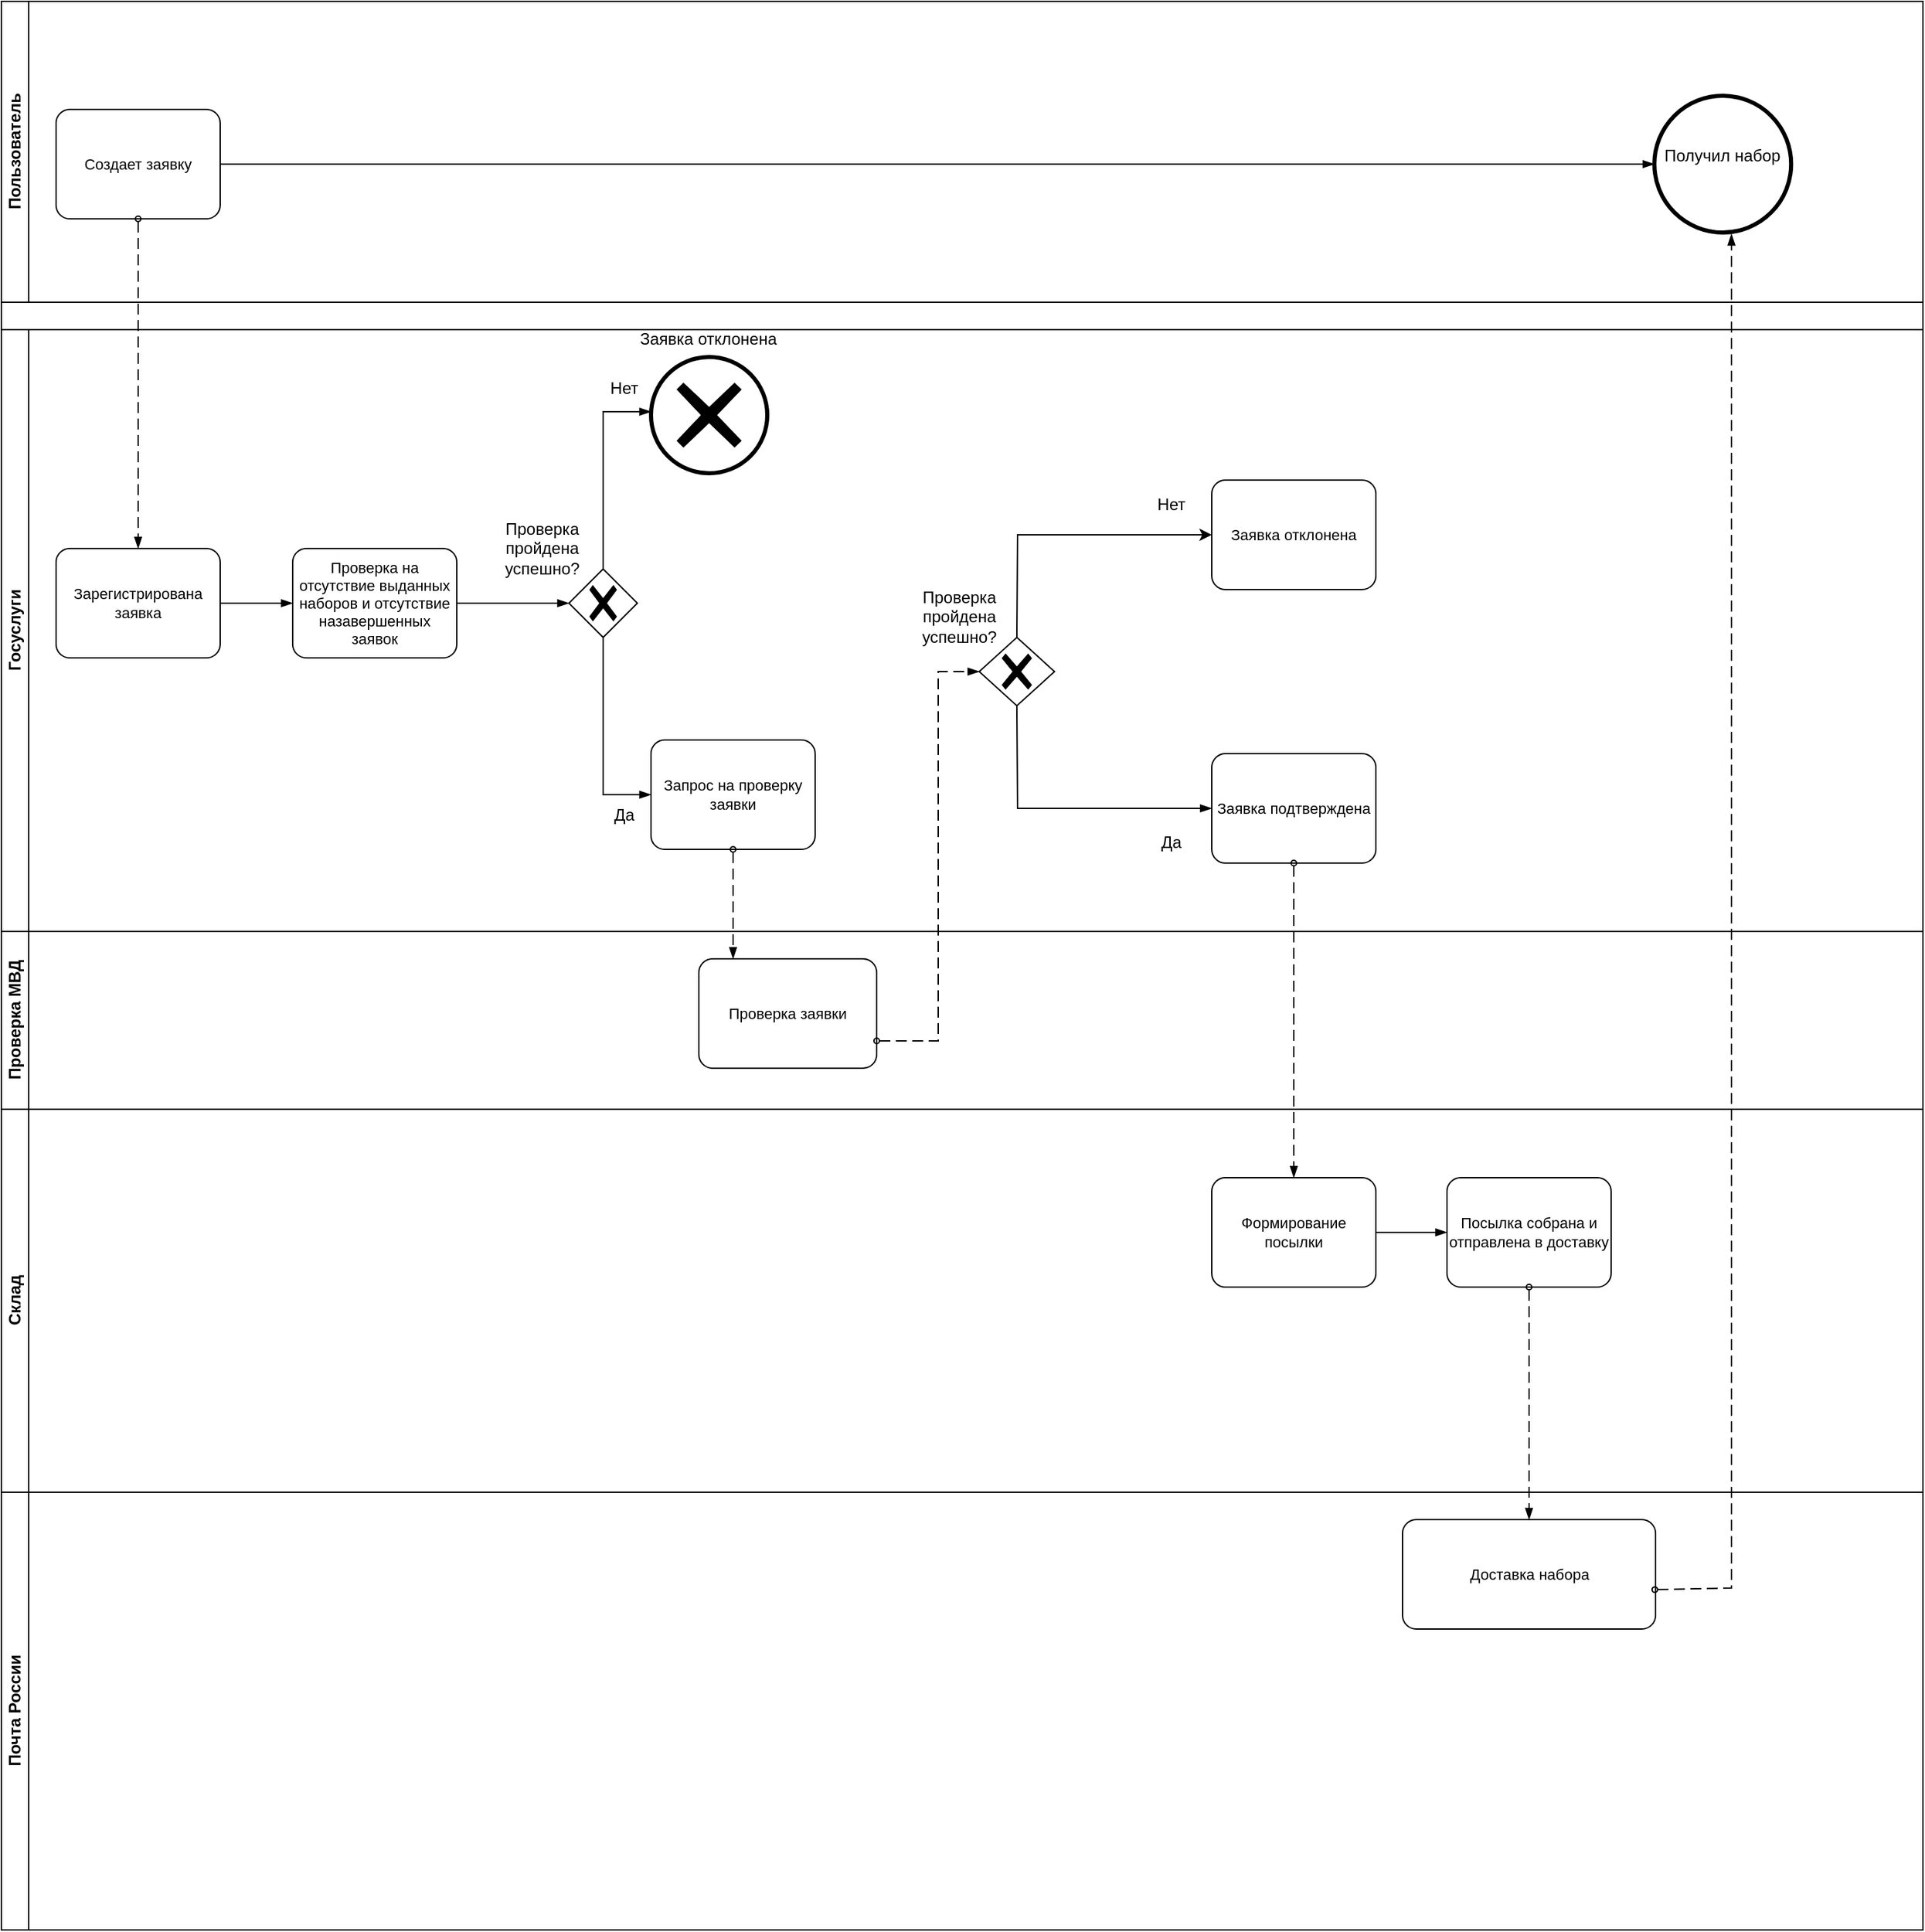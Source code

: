 <mxfile version="24.7.17">
  <diagram id="326YfQ6A8uz0iwaCt7I8" name="BPMN ">
    <mxGraphModel dx="1036" dy="1783" grid="1" gridSize="10" guides="1" tooltips="1" connect="1" arrows="1" fold="1" page="1" pageScale="1" pageWidth="827" pageHeight="1169" math="0" shadow="0">
      <root>
        <mxCell id="0" />
        <mxCell id="1" parent="0" />
        <mxCell id="U2e4l5wQemaMT4tLWJ_u-86" value="" style="swimlane;html=1;childLayout=stackLayout;resizeParent=1;resizeParentMax=0;horizontal=1;startSize=20;horizontalStack=0;" parent="1" vertex="1">
          <mxGeometry x="35" y="-820" width="1405" height="460" as="geometry" />
        </mxCell>
        <mxCell id="U2e4l5wQemaMT4tLWJ_u-87" value="Госуслуги" style="swimlane;html=1;startSize=20;horizontal=0;" parent="U2e4l5wQemaMT4tLWJ_u-86" vertex="1">
          <mxGeometry y="20" width="1405" height="440" as="geometry" />
        </mxCell>
        <mxCell id="U2e4l5wQemaMT4tLWJ_u-91" value="Зарегистрирована&#xa;заявка" style="points=[[0.25,0,0],[0.5,0,0],[0.75,0,0],[1,0.25,0],[1,0.5,0],[1,0.75,0],[0.75,1,0],[0.5,1,0],[0.25,1,0],[0,0.75,0],[0,0.5,0],[0,0.25,0]];shape=mxgraph.bpmn.task;whiteSpace=wrap;rectStyle=rounded;size=10;taskMarker=abstract;fontSize=11;" parent="U2e4l5wQemaMT4tLWJ_u-87" vertex="1">
          <mxGeometry x="40" y="160" width="120" height="80" as="geometry" />
        </mxCell>
        <mxCell id="XAbEL5N_eAQft0Cdkliy-7" value="Запрос на проверку заявки" style="points=[[0.25,0,0],[0.5,0,0],[0.75,0,0],[1,0.25,0],[1,0.5,0],[1,0.75,0],[0.75,1,0],[0.5,1,0],[0.25,1,0],[0,0.75,0],[0,0.5,0],[0,0.25,0]];shape=mxgraph.bpmn.task;whiteSpace=wrap;rectStyle=rounded;size=10;taskMarker=abstract;fontSize=11;" parent="U2e4l5wQemaMT4tLWJ_u-87" vertex="1">
          <mxGeometry x="475" y="300" width="120" height="80" as="geometry" />
        </mxCell>
        <mxCell id="XAbEL5N_eAQft0Cdkliy-8" value="Проверка на отсутствие выданных наборов и отсутствие назавершенных заявок" style="points=[[0.25,0,0],[0.5,0,0],[0.75,0,0],[1,0.25,0],[1,0.5,0],[1,0.75,0],[0.75,1,0],[0.5,1,0],[0.25,1,0],[0,0.75,0],[0,0.5,0],[0,0.25,0]];shape=mxgraph.bpmn.task;whiteSpace=wrap;rectStyle=rounded;size=10;taskMarker=abstract;fontSize=11;" parent="U2e4l5wQemaMT4tLWJ_u-87" vertex="1">
          <mxGeometry x="213" y="160" width="120" height="80" as="geometry" />
        </mxCell>
        <mxCell id="XAbEL5N_eAQft0Cdkliy-10" value="" style="edgeStyle=elbowEdgeStyle;fontSize=12;html=1;endArrow=blockThin;endFill=1;rounded=0;exitX=1;exitY=0.5;exitDx=0;exitDy=0;exitPerimeter=0;entryX=0;entryY=0.5;entryDx=0;entryDy=0;entryPerimeter=0;" parent="U2e4l5wQemaMT4tLWJ_u-87" source="U2e4l5wQemaMT4tLWJ_u-91" target="XAbEL5N_eAQft0Cdkliy-8" edge="1">
          <mxGeometry width="160" relative="1" as="geometry">
            <mxPoint x="383" y="110" as="sourcePoint" />
            <mxPoint x="543" y="110" as="targetPoint" />
          </mxGeometry>
        </mxCell>
        <mxCell id="XAbEL5N_eAQft0Cdkliy-38" value="Заявка подтверждена" style="points=[[0.25,0,0],[0.5,0,0],[0.75,0,0],[1,0.25,0],[1,0.5,0],[1,0.75,0],[0.75,1,0],[0.5,1,0],[0.25,1,0],[0,0.75,0],[0,0.5,0],[0,0.25,0]];shape=mxgraph.bpmn.task;whiteSpace=wrap;rectStyle=rounded;size=10;taskMarker=abstract;fontSize=11;" parent="U2e4l5wQemaMT4tLWJ_u-87" vertex="1">
          <mxGeometry x="885" y="310" width="120" height="80" as="geometry" />
        </mxCell>
        <mxCell id="XAbEL5N_eAQft0Cdkliy-39" value="Заявка отклонена" style="points=[[0.25,0,0],[0.5,0,0],[0.75,0,0],[1,0.25,0],[1,0.5,0],[1,0.75,0],[0.75,1,0],[0.5,1,0],[0.25,1,0],[0,0.75,0],[0,0.5,0],[0,0.25,0]];shape=mxgraph.bpmn.task;whiteSpace=wrap;rectStyle=rounded;size=10;taskMarker=abstract;fontSize=11;" parent="U2e4l5wQemaMT4tLWJ_u-87" vertex="1">
          <mxGeometry x="885" y="110" width="120" height="80" as="geometry" />
        </mxCell>
        <mxCell id="XAbEL5N_eAQft0Cdkliy-57" value="" style="edgeStyle=elbowEdgeStyle;fontSize=12;html=1;endArrow=blockThin;endFill=1;rounded=0;exitX=1;exitY=0.5;exitDx=0;exitDy=0;exitPerimeter=0;entryX=0;entryY=0.5;entryDx=0;entryDy=0;entryPerimeter=0;" parent="U2e4l5wQemaMT4tLWJ_u-87" source="XAbEL5N_eAQft0Cdkliy-8" edge="1">
          <mxGeometry width="160" relative="1" as="geometry">
            <mxPoint x="455" y="250" as="sourcePoint" />
            <mxPoint x="415" y="200" as="targetPoint" />
          </mxGeometry>
        </mxCell>
        <mxCell id="XAbEL5N_eAQft0Cdkliy-58" value="Проверка &lt;br&gt;пройдена &lt;br&gt;успешно?" style="text;html=1;align=center;verticalAlign=middle;resizable=0;points=[];autosize=1;strokeColor=none;fillColor=none;" parent="U2e4l5wQemaMT4tLWJ_u-87" vertex="1">
          <mxGeometry x="355" y="130" width="80" height="60" as="geometry" />
        </mxCell>
        <mxCell id="XAbEL5N_eAQft0Cdkliy-62" value="Да" style="text;html=1;align=center;verticalAlign=middle;resizable=0;points=[];autosize=1;strokeColor=none;fillColor=none;" parent="U2e4l5wQemaMT4tLWJ_u-87" vertex="1">
          <mxGeometry x="435" y="340" width="40" height="30" as="geometry" />
        </mxCell>
        <mxCell id="XAbEL5N_eAQft0Cdkliy-63" value="" style="edgeStyle=elbowEdgeStyle;fontSize=12;html=1;endArrow=blockThin;endFill=1;rounded=0;exitX=0.5;exitY=1;exitDx=0;exitDy=0;exitPerimeter=0;" parent="U2e4l5wQemaMT4tLWJ_u-87" source="XAbEL5N_eAQft0Cdkliy-64" target="XAbEL5N_eAQft0Cdkliy-7" edge="1">
          <mxGeometry width="160" relative="1" as="geometry">
            <mxPoint x="465" y="200" as="sourcePoint" />
            <mxPoint x="535" y="250" as="targetPoint" />
            <Array as="points">
              <mxPoint x="440" y="270" />
            </Array>
          </mxGeometry>
        </mxCell>
        <mxCell id="XAbEL5N_eAQft0Cdkliy-64" value="" style="points=[[0.25,0.25,0],[0.5,0,0],[0.75,0.25,0],[1,0.5,0],[0.75,0.75,0],[0.5,1,0],[0.25,0.75,0],[0,0.5,0]];shape=mxgraph.bpmn.gateway2;html=1;verticalLabelPosition=bottom;labelBackgroundColor=#ffffff;verticalAlign=top;align=center;perimeter=rhombusPerimeter;outlineConnect=0;outline=none;symbol=none;gwType=exclusive;" parent="U2e4l5wQemaMT4tLWJ_u-87" vertex="1">
          <mxGeometry x="415" y="175" width="50" height="50" as="geometry" />
        </mxCell>
        <mxCell id="XAbEL5N_eAQft0Cdkliy-65" value="" style="points=[[0.25,0.25,0],[0.5,0,0],[0.75,0.25,0],[1,0.5,0],[0.75,0.75,0],[0.5,1,0],[0.25,0.75,0],[0,0.5,0]];shape=mxgraph.bpmn.gateway2;html=1;verticalLabelPosition=bottom;labelBackgroundColor=#ffffff;verticalAlign=top;align=center;perimeter=rhombusPerimeter;outlineConnect=0;outline=none;symbol=none;gwType=exclusive;" parent="U2e4l5wQemaMT4tLWJ_u-87" vertex="1">
          <mxGeometry x="715" y="225" width="55" height="50" as="geometry" />
        </mxCell>
        <mxCell id="XAbEL5N_eAQft0Cdkliy-67" value="Проверка &lt;br&gt;пройдена &lt;br&gt;успешно?" style="text;html=1;align=center;verticalAlign=middle;resizable=0;points=[];autosize=1;strokeColor=none;fillColor=none;" parent="U2e4l5wQemaMT4tLWJ_u-87" vertex="1">
          <mxGeometry x="660" y="180" width="80" height="60" as="geometry" />
        </mxCell>
        <mxCell id="XAbEL5N_eAQft0Cdkliy-69" value="Да" style="text;html=1;align=center;verticalAlign=middle;resizable=0;points=[];autosize=1;strokeColor=none;fillColor=none;" parent="U2e4l5wQemaMT4tLWJ_u-87" vertex="1">
          <mxGeometry x="835" y="360" width="40" height="30" as="geometry" />
        </mxCell>
        <mxCell id="XAbEL5N_eAQft0Cdkliy-71" value="Нет" style="text;html=1;align=center;verticalAlign=middle;resizable=0;points=[];autosize=1;strokeColor=none;fillColor=none;" parent="U2e4l5wQemaMT4tLWJ_u-87" vertex="1">
          <mxGeometry x="835" y="113" width="40" height="30" as="geometry" />
        </mxCell>
        <mxCell id="XAbEL5N_eAQft0Cdkliy-68" value="" style="edgeStyle=elbowEdgeStyle;fontSize=12;html=1;endArrow=blockThin;endFill=1;rounded=0;exitX=0.5;exitY=1;exitDx=0;exitDy=0;exitPerimeter=0;entryX=0;entryY=0.5;entryDx=0;entryDy=0;entryPerimeter=0;" parent="U2e4l5wQemaMT4tLWJ_u-87" source="XAbEL5N_eAQft0Cdkliy-65" target="XAbEL5N_eAQft0Cdkliy-38" edge="1">
          <mxGeometry width="160" relative="1" as="geometry">
            <mxPoint x="745" y="280" as="sourcePoint" />
            <mxPoint x="873.75" y="352.5" as="targetPoint" />
            <Array as="points">
              <mxPoint x="743" y="340" />
            </Array>
          </mxGeometry>
        </mxCell>
        <mxCell id="XAbEL5N_eAQft0Cdkliy-60" value="" style="edgeStyle=elbowEdgeStyle;fontSize=12;html=1;endArrow=blockThin;endFill=1;rounded=0;elbow=vertical;exitX=0.5;exitY=0;exitDx=0;exitDy=0;exitPerimeter=0;entryX=0;entryY=0.5;entryDx=0;entryDy=0;entryPerimeter=0;" parent="U2e4l5wQemaMT4tLWJ_u-87" source="XAbEL5N_eAQft0Cdkliy-64" edge="1">
          <mxGeometry width="160" relative="1" as="geometry">
            <mxPoint x="455" y="190" as="sourcePoint" />
            <mxPoint x="475" y="60" as="targetPoint" />
            <Array as="points">
              <mxPoint x="455" y="60" />
            </Array>
          </mxGeometry>
        </mxCell>
        <mxCell id="g8gk2cHHN9IYYNhlEwUN-1" value="" style="endArrow=classic;html=1;rounded=0;entryX=0;entryY=0.5;entryDx=0;entryDy=0;entryPerimeter=0;exitX=0.5;exitY=0;exitDx=0;exitDy=0;exitPerimeter=0;" parent="U2e4l5wQemaMT4tLWJ_u-87" source="XAbEL5N_eAQft0Cdkliy-65" target="XAbEL5N_eAQft0Cdkliy-39" edge="1">
          <mxGeometry width="50" height="50" relative="1" as="geometry">
            <mxPoint x="335" y="380" as="sourcePoint" />
            <mxPoint x="385" y="330" as="targetPoint" />
            <Array as="points">
              <mxPoint x="743" y="150" />
            </Array>
          </mxGeometry>
        </mxCell>
        <mxCell id="XAbEL5N_eAQft0Cdkliy-61" value="Нет" style="text;html=1;align=center;verticalAlign=middle;resizable=0;points=[];autosize=1;strokeColor=none;fillColor=none;" parent="U2e4l5wQemaMT4tLWJ_u-87" vertex="1">
          <mxGeometry x="435" y="27.5" width="40" height="30" as="geometry" />
        </mxCell>
        <mxCell id="WZwL7L6QOMu7g649n0Z5-5" value="" style="points=[[0.145,0.145,0],[0.5,0,0],[0.855,0.145,0],[1,0.5,0],[0.855,0.855,0],[0.5,1,0],[0.145,0.855,0],[0,0.5,0]];shape=mxgraph.bpmn.event;html=1;verticalLabelPosition=bottom;labelBackgroundColor=#ffffff;verticalAlign=top;align=center;perimeter=ellipsePerimeter;outlineConnect=0;aspect=fixed;outline=end;symbol=cancel;" parent="U2e4l5wQemaMT4tLWJ_u-87" vertex="1">
          <mxGeometry x="475" y="20" width="85" height="85" as="geometry" />
        </mxCell>
        <mxCell id="WZwL7L6QOMu7g649n0Z5-6" value="&lt;div style=&quot;text-align: center;&quot;&gt;&lt;span style=&quot;background-color: initial;&quot;&gt;Заявка&amp;nbsp;&lt;/span&gt;&lt;span style=&quot;background-color: initial; text-align: left;&quot;&gt;отклонена&lt;/span&gt;&lt;/div&gt;" style="text;whiteSpace=wrap;html=1;" parent="U2e4l5wQemaMT4tLWJ_u-87" vertex="1">
          <mxGeometry x="465" y="-7.5" width="110" height="27.5" as="geometry" />
        </mxCell>
        <mxCell id="U2e4l5wQemaMT4tLWJ_u-122" value="Пользователь" style="swimlane;html=1;startSize=20;horizontal=0;" parent="1" vertex="1">
          <mxGeometry x="35" y="-1040" width="1405" height="220" as="geometry" />
        </mxCell>
        <mxCell id="xP9QVQVK2zDKNLf7jqm--76" value="Создает заявку" style="points=[[0.25,0,0],[0.5,0,0],[0.75,0,0],[1,0.25,0],[1,0.5,0],[1,0.75,0],[0.75,1,0],[0.5,1,0],[0.25,1,0],[0,0.75,0],[0,0.5,0],[0,0.25,0]];shape=mxgraph.bpmn.task;whiteSpace=wrap;rectStyle=rounded;size=10;taskMarker=abstract;fontSize=11;" parent="U2e4l5wQemaMT4tLWJ_u-122" vertex="1">
          <mxGeometry x="40" y="79" width="120" height="80" as="geometry" />
        </mxCell>
        <mxCell id="XAbEL5N_eAQft0Cdkliy-54" value="" style="edgeStyle=elbowEdgeStyle;fontSize=12;html=1;endArrow=blockThin;endFill=1;rounded=0;exitX=1;exitY=0.5;exitDx=0;exitDy=0;exitPerimeter=0;entryX=0;entryY=0.5;entryDx=0;entryDy=0;entryPerimeter=0;" parent="U2e4l5wQemaMT4tLWJ_u-122" source="xP9QVQVK2zDKNLf7jqm--76" edge="1" target="WZwL7L6QOMu7g649n0Z5-1">
          <mxGeometry width="160" relative="1" as="geometry">
            <mxPoint x="174.56" y="121.04" as="sourcePoint" />
            <mxPoint x="1135.6" y="118.84" as="targetPoint" />
            <Array as="points">
              <mxPoint x="945" y="125" />
              <mxPoint x="755" y="125" />
            </Array>
          </mxGeometry>
        </mxCell>
        <mxCell id="WZwL7L6QOMu7g649n0Z5-1" value="" style="points=[[0.145,0.145,0],[0.5,0,0],[0.855,0.145,0],[1,0.5,0],[0.855,0.855,0],[0.5,1,0],[0.145,0.855,0],[0,0.5,0]];shape=mxgraph.bpmn.event;html=1;verticalLabelPosition=bottom;labelBackgroundColor=#ffffff;verticalAlign=top;align=center;perimeter=ellipsePerimeter;outlineConnect=0;aspect=fixed;outline=end;symbol=terminate2;" parent="U2e4l5wQemaMT4tLWJ_u-122" vertex="1">
          <mxGeometry x="1208.63" y="69" width="100" height="100" as="geometry" />
        </mxCell>
        <mxCell id="WZwL7L6QOMu7g649n0Z5-2" value="Получил набор" style="text;whiteSpace=wrap;html=1;" parent="U2e4l5wQemaMT4tLWJ_u-122" vertex="1">
          <mxGeometry x="1214.13" y="99" width="89" height="40" as="geometry" />
        </mxCell>
        <mxCell id="U2e4l5wQemaMT4tLWJ_u-109" value="Склад" style="swimlane;html=1;startSize=20;horizontal=0;" parent="1" vertex="1">
          <mxGeometry x="35" y="-230" width="1405" height="280" as="geometry" />
        </mxCell>
        <mxCell id="XAbEL5N_eAQft0Cdkliy-43" value="Формирование посылки" style="points=[[0.25,0,0],[0.5,0,0],[0.75,0,0],[1,0.25,0],[1,0.5,0],[1,0.75,0],[0.75,1,0],[0.5,1,0],[0.25,1,0],[0,0.75,0],[0,0.5,0],[0,0.25,0]];shape=mxgraph.bpmn.task;whiteSpace=wrap;rectStyle=rounded;size=10;taskMarker=abstract;fontSize=11;" parent="U2e4l5wQemaMT4tLWJ_u-109" vertex="1">
          <mxGeometry x="885" y="50" width="120" height="80" as="geometry" />
        </mxCell>
        <mxCell id="XAbEL5N_eAQft0Cdkliy-44" value="Посылка собрана и отправлена в доставку" style="points=[[0.25,0,0],[0.5,0,0],[0.75,0,0],[1,0.25,0],[1,0.5,0],[1,0.75,0],[0.75,1,0],[0.5,1,0],[0.25,1,0],[0,0.75,0],[0,0.5,0],[0,0.25,0]];shape=mxgraph.bpmn.task;whiteSpace=wrap;rectStyle=rounded;size=10;taskMarker=abstract;fontSize=11;" parent="U2e4l5wQemaMT4tLWJ_u-109" vertex="1">
          <mxGeometry x="1057" y="50" width="120" height="80" as="geometry" />
        </mxCell>
        <mxCell id="XAbEL5N_eAQft0Cdkliy-46" value="" style="edgeStyle=elbowEdgeStyle;fontSize=12;html=1;endArrow=blockThin;endFill=1;rounded=0;exitX=1;exitY=0.5;exitDx=0;exitDy=0;exitPerimeter=0;entryX=0;entryY=0.5;entryDx=0;entryDy=0;entryPerimeter=0;" parent="U2e4l5wQemaMT4tLWJ_u-109" source="XAbEL5N_eAQft0Cdkliy-43" target="XAbEL5N_eAQft0Cdkliy-44" edge="1">
          <mxGeometry width="160" relative="1" as="geometry">
            <mxPoint x="667" y="180" as="sourcePoint" />
            <mxPoint x="827" y="180" as="targetPoint" />
          </mxGeometry>
        </mxCell>
        <mxCell id="xP9QVQVK2zDKNLf7jqm--77" value="Почта России" style="swimlane;html=1;startSize=20;horizontal=0;" parent="1" vertex="1">
          <mxGeometry x="35" y="50" width="1405" height="320" as="geometry" />
        </mxCell>
        <mxCell id="XAbEL5N_eAQft0Cdkliy-51" value="Доставка набора" style="points=[[0.25,0,0],[0.5,0,0],[0.75,0,0],[1,0.25,0],[1,0.5,0],[1,0.75,0],[0.75,1,0],[0.5,1,0],[0.25,1,0],[0,0.75,0],[0,0.5,0],[0,0.25,0]];shape=mxgraph.bpmn.task;whiteSpace=wrap;rectStyle=rounded;size=10;taskMarker=abstract;fontSize=11;" parent="xP9QVQVK2zDKNLf7jqm--77" vertex="1">
          <mxGeometry x="1024.5" y="20" width="185" height="80" as="geometry" />
        </mxCell>
        <mxCell id="xP9QVQVK2zDKNLf7jqm--91" value="Проверка МВД" style="swimlane;html=1;startSize=20;horizontal=0;" parent="1" vertex="1">
          <mxGeometry x="35" y="-360" width="1405" height="130" as="geometry" />
        </mxCell>
        <mxCell id="xP9QVQVK2zDKNLf7jqm--102" value="Проверка заявки" style="points=[[0.25,0,0],[0.5,0,0],[0.75,0,0],[1,0.25,0],[1,0.5,0],[1,0.75,0],[0.75,1,0],[0.5,1,0],[0.25,1,0],[0,0.75,0],[0,0.5,0],[0,0.25,0]];shape=mxgraph.bpmn.task;whiteSpace=wrap;rectStyle=rounded;size=10;taskMarker=abstract;fontSize=11;" parent="xP9QVQVK2zDKNLf7jqm--91" vertex="1">
          <mxGeometry x="510" y="20" width="130" height="80" as="geometry" />
        </mxCell>
        <mxCell id="xP9QVQVK2zDKNLf7jqm--105" value="" style="dashed=1;dashPattern=8 4;endArrow=blockThin;endFill=1;startArrow=oval;startFill=0;endSize=6;startSize=4;html=1;rounded=0;entryX=0.5;entryY=0;entryDx=0;entryDy=0;entryPerimeter=0;exitX=0.5;exitY=1;exitDx=0;exitDy=0;exitPerimeter=0;" parent="1" source="xP9QVQVK2zDKNLf7jqm--76" target="U2e4l5wQemaMT4tLWJ_u-91" edge="1">
          <mxGeometry width="160" relative="1" as="geometry">
            <mxPoint x="130" y="-880" as="sourcePoint" />
            <mxPoint x="131" y="-650" as="targetPoint" />
          </mxGeometry>
        </mxCell>
        <mxCell id="XAbEL5N_eAQft0Cdkliy-5" value="" style="dashed=1;dashPattern=8 4;endArrow=blockThin;endFill=1;startArrow=oval;startFill=0;endSize=6;startSize=4;html=1;rounded=0;" parent="1" edge="1">
          <mxGeometry width="160" relative="1" as="geometry">
            <mxPoint x="570" y="-420" as="sourcePoint" />
            <mxPoint x="570" y="-340" as="targetPoint" />
          </mxGeometry>
        </mxCell>
        <mxCell id="XAbEL5N_eAQft0Cdkliy-42" value="" style="dashed=1;dashPattern=8 4;endArrow=blockThin;endFill=1;startArrow=oval;startFill=0;endSize=6;startSize=4;html=1;rounded=0;entryX=0.5;entryY=0;entryDx=0;entryDy=0;entryPerimeter=0;" parent="1" source="XAbEL5N_eAQft0Cdkliy-38" target="XAbEL5N_eAQft0Cdkliy-43" edge="1">
          <mxGeometry width="160" relative="1" as="geometry">
            <mxPoint x="699.36" y="-418.96" as="sourcePoint" />
            <mxPoint x="699" y="-180" as="targetPoint" />
          </mxGeometry>
        </mxCell>
        <mxCell id="XAbEL5N_eAQft0Cdkliy-52" value="" style="dashed=1;dashPattern=8 4;endArrow=blockThin;endFill=1;startArrow=oval;startFill=0;endSize=6;startSize=4;html=1;rounded=0;exitX=0.5;exitY=1;exitDx=0;exitDy=0;exitPerimeter=0;entryX=0.5;entryY=0;entryDx=0;entryDy=0;entryPerimeter=0;" parent="1" source="XAbEL5N_eAQft0Cdkliy-44" target="XAbEL5N_eAQft0Cdkliy-51" edge="1">
          <mxGeometry width="160" relative="1" as="geometry">
            <mxPoint x="980" y="50" as="sourcePoint" />
            <mxPoint x="1140" y="50" as="targetPoint" />
          </mxGeometry>
        </mxCell>
        <mxCell id="XAbEL5N_eAQft0Cdkliy-55" value="" style="dashed=1;dashPattern=8 4;endArrow=blockThin;endFill=1;startArrow=oval;startFill=0;endSize=6;startSize=4;html=1;rounded=0;exitX=0.997;exitY=0.64;exitDx=0;exitDy=0;exitPerimeter=0;" parent="1" edge="1" source="XAbEL5N_eAQft0Cdkliy-51">
          <mxGeometry width="160" relative="1" as="geometry">
            <mxPoint x="1230" y="70" as="sourcePoint" />
            <mxPoint x="1300" y="-870" as="targetPoint" />
            <Array as="points">
              <mxPoint x="1300" y="120" />
            </Array>
          </mxGeometry>
        </mxCell>
        <mxCell id="XAbEL5N_eAQft0Cdkliy-66" value="" style="dashed=1;dashPattern=8 4;endArrow=blockThin;endFill=1;startArrow=oval;startFill=0;endSize=6;startSize=4;html=1;rounded=0;entryX=0;entryY=0.5;entryDx=0;entryDy=0;entryPerimeter=0;exitX=1;exitY=0.75;exitDx=0;exitDy=0;exitPerimeter=0;" parent="1" source="xP9QVQVK2zDKNLf7jqm--102" target="XAbEL5N_eAQft0Cdkliy-65" edge="1">
          <mxGeometry width="160" relative="1" as="geometry">
            <mxPoint x="700" y="-280" as="sourcePoint" />
            <mxPoint x="753" y="-540" as="targetPoint" />
            <Array as="points">
              <mxPoint x="720" y="-280" />
              <mxPoint x="720" y="-550" />
            </Array>
          </mxGeometry>
        </mxCell>
      </root>
    </mxGraphModel>
  </diagram>
</mxfile>
